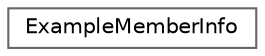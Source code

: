 digraph "类继承关系图"
{
 // LATEX_PDF_SIZE
  bgcolor="transparent";
  edge [fontname=Helvetica,fontsize=10,labelfontname=Helvetica,labelfontsize=10];
  node [fontname=Helvetica,fontsize=10,shape=box,height=0.2,width=0.4];
  rankdir="LR";
  Node0 [id="Node000000",label="ExampleMemberInfo",height=0.2,width=0.4,color="grey40", fillcolor="white", style="filled",URL="$struct_example_member_info.html",tooltip=" "];
}
